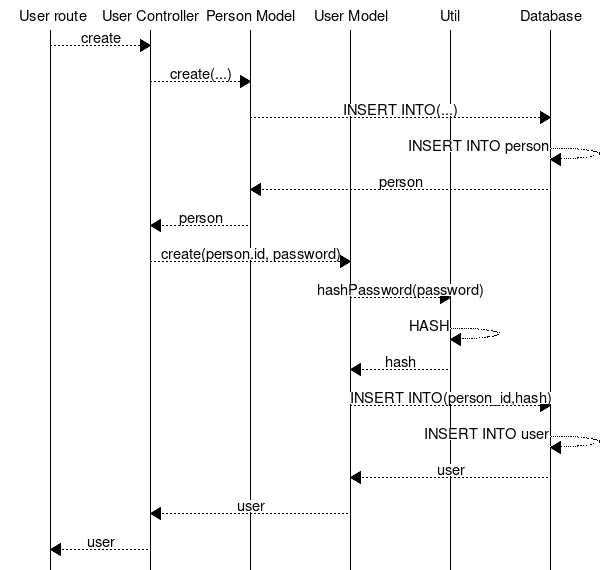 msc {
  userRoute [label=" User route"],
  userController [label="User Controller"],
  personModel [label="Person Model"],
  userModel [label="User Model"],
  util [label="Util"],
  database [label="Database"];

  userRoute >>userController [label="create"];
  userController >> personModel [label="create(...)"];
  personModel >> database [label = "INSERT INTO(...)"];
  database >> database [label = "INSERT INTO person"];
  database >> personModel [label = "person"];
  personModel >> userController [label = "person"];
  userController >> userModel [label = "create(person.id, password)"];
  userModel >> util [label = "hashPassword(password)"];
  util >> util [label = "HASH"];
  util >> userModel [label = "hash"];
  userModel >> database [label = "INSERT INTO(person_id,hash)"];
  database >> database [label = "INSERT INTO user"];
  database >> userModel [label = "user"];
  userModel >> userController [label = "user"];
  userController >> userRoute [label = "user"];



}